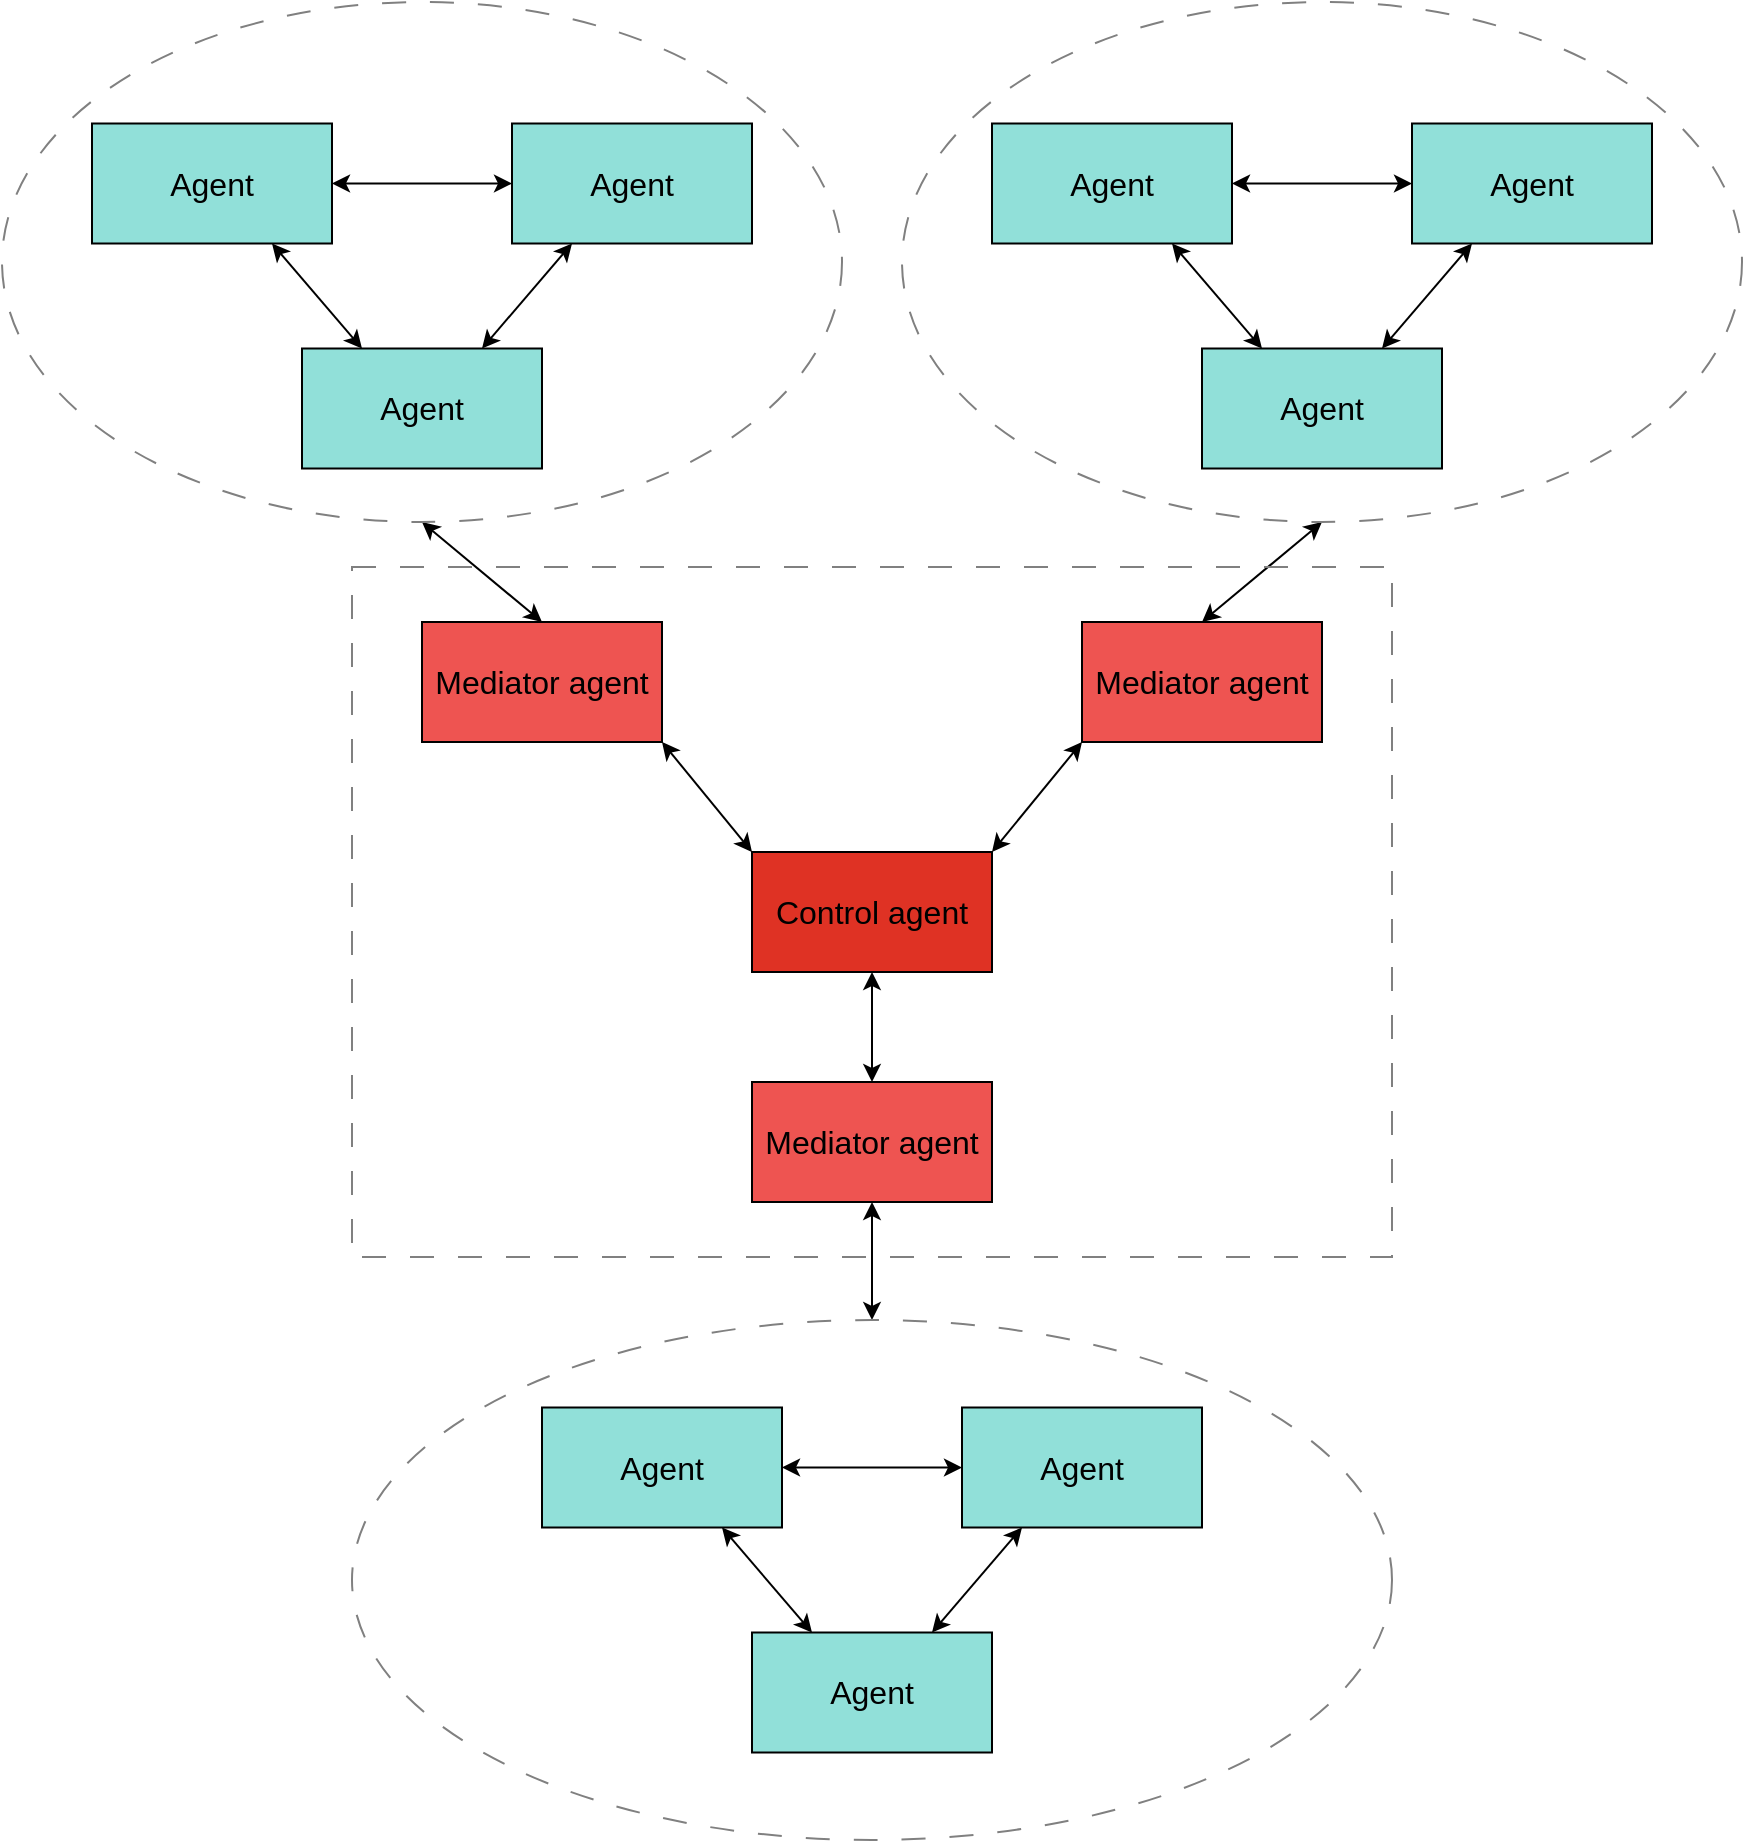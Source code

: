 <mxfile>
    <diagram id="uaAGMhYaLc_CeuGyEuUz" name="Page-1">
        <mxGraphModel dx="4988" dy="1022" grid="1" gridSize="10" guides="1" tooltips="1" connect="1" arrows="1" fold="1" page="1" pageScale="1" pageWidth="827" pageHeight="1169" math="0" shadow="0">
            <root>
                <mxCell id="0"/>
                <mxCell id="1" parent="0"/>
                <mxCell id="71" style="edgeStyle=none;html=1;exitX=0.5;exitY=1;exitDx=0;exitDy=0;entryX=0.5;entryY=0;entryDx=0;entryDy=0;startArrow=classic;startFill=1;" edge="1" parent="1" source="62" target="10">
                    <mxGeometry relative="1" as="geometry"/>
                </mxCell>
                <mxCell id="73" style="edgeStyle=none;html=1;exitX=0.5;exitY=1;exitDx=0;exitDy=0;entryX=0.5;entryY=0;entryDx=0;entryDy=0;startArrow=classic;startFill=1;" edge="1" parent="1" source="24" target="9">
                    <mxGeometry relative="1" as="geometry"/>
                </mxCell>
                <mxCell id="74" style="edgeStyle=none;html=1;exitX=0.5;exitY=1;exitDx=0;exitDy=0;entryX=0.5;entryY=0;entryDx=0;entryDy=0;startArrow=classic;startFill=1;" edge="1" parent="1" source="8" target="52">
                    <mxGeometry relative="1" as="geometry"/>
                </mxCell>
                <mxCell id="18" value="" style="rounded=0;whiteSpace=wrap;html=1;strokeColor=#808080;fillColor=none;dashed=1;dashPattern=12 12;" vertex="1" parent="1">
                    <mxGeometry x="625" y="502.5" width="520" height="345" as="geometry"/>
                </mxCell>
                <mxCell id="11" value="" style="group" vertex="1" connectable="0" parent="1">
                    <mxGeometry x="660" y="530" width="450" height="290" as="geometry"/>
                </mxCell>
                <mxCell id="13" style="edgeStyle=none;html=1;exitX=1;exitY=0;exitDx=0;exitDy=0;entryX=0;entryY=1;entryDx=0;entryDy=0;startArrow=classic;startFill=1;" edge="1" parent="11" source="6" target="10">
                    <mxGeometry relative="1" as="geometry"/>
                </mxCell>
                <mxCell id="14" style="edgeStyle=none;html=1;exitX=0.5;exitY=1;exitDx=0;exitDy=0;entryX=0.5;entryY=0;entryDx=0;entryDy=0;startArrow=classic;startFill=1;" edge="1" parent="11" source="6" target="8">
                    <mxGeometry relative="1" as="geometry"/>
                </mxCell>
                <mxCell id="6" value="Control agent" style="rounded=0;whiteSpace=wrap;html=1;fillColor=light-dark(#df3224, #ededed);fontSize=16;" vertex="1" parent="11">
                    <mxGeometry x="165" y="115" width="120" height="60" as="geometry"/>
                </mxCell>
                <mxCell id="8" value="Mediator agent" style="rounded=0;whiteSpace=wrap;html=1;fillColor=light-dark(#ee5451, #ededed);fontSize=16;" vertex="1" parent="11">
                    <mxGeometry x="165" y="230" width="120" height="60" as="geometry"/>
                </mxCell>
                <mxCell id="12" style="edgeStyle=none;html=1;exitX=1;exitY=1;exitDx=0;exitDy=0;entryX=0;entryY=0;entryDx=0;entryDy=0;startArrow=classic;startFill=1;" edge="1" parent="11" source="9" target="6">
                    <mxGeometry relative="1" as="geometry"/>
                </mxCell>
                <mxCell id="9" value="Mediator agent" style="rounded=0;whiteSpace=wrap;html=1;fillColor=light-dark(#ee5451, #ededed);fontSize=16;" vertex="1" parent="11">
                    <mxGeometry width="120" height="60" as="geometry"/>
                </mxCell>
                <mxCell id="10" value="Mediator agent" style="rounded=0;whiteSpace=wrap;html=1;fillColor=light-dark(#ee5451, #ededed);flipV=1;fontSize=16;" vertex="1" parent="11">
                    <mxGeometry x="330" width="120" height="60" as="geometry"/>
                </mxCell>
                <mxCell id="52" value="" style="ellipse;whiteSpace=wrap;html=1;pointerEvents=0;align=center;verticalAlign=top;fontFamily=Helvetica;fontSize=12;fontColor=default;fillColor=none;gradientColor=none;strokeColor=#808080;dashed=1;dashPattern=12 12;" vertex="1" parent="1">
                    <mxGeometry x="625" y="879" width="520" height="260" as="geometry"/>
                </mxCell>
                <mxCell id="53" value="" style="group;fontSize=16;" vertex="1" connectable="0" parent="1">
                    <mxGeometry x="720" y="922.75" width="330" height="172.5" as="geometry"/>
                </mxCell>
                <mxCell id="54" value="Agent" style="rounded=0;whiteSpace=wrap;html=1;fillColor=light-dark(#91e0d9, #ededed);fontSize=16;" vertex="1" parent="53">
                    <mxGeometry width="120" height="60" as="geometry"/>
                </mxCell>
                <mxCell id="55" value="Agent" style="rounded=0;whiteSpace=wrap;html=1;fillColor=light-dark(#91e0d9, #ededed);fontSize=16;" vertex="1" parent="53">
                    <mxGeometry x="210" width="120" height="60" as="geometry"/>
                </mxCell>
                <mxCell id="56" value="Agent" style="rounded=0;whiteSpace=wrap;html=1;fillColor=light-dark(#91e0d9, #ededed);fontSize=16;" vertex="1" parent="53">
                    <mxGeometry x="105" y="112.5" width="120" height="60" as="geometry"/>
                </mxCell>
                <mxCell id="57" style="edgeStyle=none;html=1;exitX=0;exitY=0.5;exitDx=0;exitDy=0;entryX=1;entryY=0.5;entryDx=0;entryDy=0;startArrow=classic;startFill=1;" edge="1" parent="53" source="55" target="54">
                    <mxGeometry relative="1" as="geometry"/>
                </mxCell>
                <mxCell id="58" style="edgeStyle=none;html=1;exitX=0.75;exitY=1;exitDx=0;exitDy=0;entryX=0.25;entryY=0;entryDx=0;entryDy=0;startArrow=classic;startFill=1;" edge="1" parent="53" source="54" target="56">
                    <mxGeometry relative="1" as="geometry"/>
                </mxCell>
                <mxCell id="59" style="edgeStyle=none;html=1;exitX=0.25;exitY=1;exitDx=0;exitDy=0;entryX=0.75;entryY=0;entryDx=0;entryDy=0;startArrow=classic;startFill=1;" edge="1" parent="53" source="55" target="56">
                    <mxGeometry relative="1" as="geometry"/>
                </mxCell>
                <mxCell id="61" value="" style="group" vertex="1" connectable="0" parent="1">
                    <mxGeometry x="900" y="220" width="420" height="260" as="geometry"/>
                </mxCell>
                <mxCell id="62" value="" style="ellipse;whiteSpace=wrap;html=1;pointerEvents=0;align=center;verticalAlign=top;fontFamily=Helvetica;fontSize=12;fontColor=default;fillColor=none;gradientColor=none;strokeColor=#808080;dashed=1;dashPattern=12 12;" vertex="1" parent="61">
                    <mxGeometry width="420" height="260" as="geometry"/>
                </mxCell>
                <mxCell id="63" value="" style="group" vertex="1" connectable="0" parent="61">
                    <mxGeometry x="45" y="60.75" width="330" height="172.5" as="geometry"/>
                </mxCell>
                <mxCell id="64" value="Agent" style="rounded=0;whiteSpace=wrap;html=1;fillColor=light-dark(#91e0d9, #ededed);fontSize=16;" vertex="1" parent="63">
                    <mxGeometry width="120" height="60" as="geometry"/>
                </mxCell>
                <mxCell id="65" value="Agent" style="rounded=0;whiteSpace=wrap;html=1;fillColor=light-dark(#91e0d9, #ededed);fontSize=16;" vertex="1" parent="63">
                    <mxGeometry x="210" width="120" height="60" as="geometry"/>
                </mxCell>
                <mxCell id="66" value="Agent" style="rounded=0;whiteSpace=wrap;html=1;fillColor=light-dark(#91e0d9, #ededed);fontSize=16;" vertex="1" parent="63">
                    <mxGeometry x="105" y="112.5" width="120" height="60" as="geometry"/>
                </mxCell>
                <mxCell id="67" style="edgeStyle=none;html=1;exitX=0;exitY=0.5;exitDx=0;exitDy=0;entryX=1;entryY=0.5;entryDx=0;entryDy=0;startArrow=classic;startFill=1;" edge="1" parent="63" source="65" target="64">
                    <mxGeometry relative="1" as="geometry"/>
                </mxCell>
                <mxCell id="68" style="edgeStyle=none;html=1;exitX=0.75;exitY=1;exitDx=0;exitDy=0;entryX=0.25;entryY=0;entryDx=0;entryDy=0;startArrow=classic;startFill=1;" edge="1" parent="63" source="64" target="66">
                    <mxGeometry relative="1" as="geometry"/>
                </mxCell>
                <mxCell id="69" style="edgeStyle=none;html=1;exitX=0.25;exitY=1;exitDx=0;exitDy=0;entryX=0.75;entryY=0;entryDx=0;entryDy=0;startArrow=classic;startFill=1;" edge="1" parent="63" source="65" target="66">
                    <mxGeometry relative="1" as="geometry"/>
                </mxCell>
                <mxCell id="24" value="" style="ellipse;whiteSpace=wrap;html=1;pointerEvents=0;align=center;verticalAlign=top;fontFamily=Helvetica;fontSize=12;fontColor=default;fillColor=none;gradientColor=none;strokeColor=#808080;dashed=1;dashPattern=12 12;" vertex="1" parent="1">
                    <mxGeometry x="450" y="220" width="420" height="260" as="geometry"/>
                </mxCell>
                <mxCell id="25" value="" style="group" vertex="1" connectable="0" parent="1">
                    <mxGeometry x="495" y="280.75" width="330" height="172.5" as="geometry"/>
                </mxCell>
                <mxCell id="3" value="Agent" style="rounded=0;whiteSpace=wrap;html=1;fillColor=light-dark(#91e0d9, #ededed);fontSize=16;" vertex="1" parent="25">
                    <mxGeometry width="120" height="60" as="geometry"/>
                </mxCell>
                <mxCell id="4" value="Agent" style="rounded=0;whiteSpace=wrap;html=1;fillColor=light-dark(#91e0d9, #ededed);fontSize=16;" vertex="1" parent="25">
                    <mxGeometry x="210" width="120" height="60" as="geometry"/>
                </mxCell>
                <mxCell id="5" value="Agent" style="rounded=0;whiteSpace=wrap;html=1;fillColor=light-dark(#91e0d9, #ededed);fontSize=16;" vertex="1" parent="25">
                    <mxGeometry x="105" y="112.5" width="120" height="60" as="geometry"/>
                </mxCell>
                <mxCell id="23" style="edgeStyle=none;html=1;exitX=0;exitY=0.5;exitDx=0;exitDy=0;entryX=1;entryY=0.5;entryDx=0;entryDy=0;startArrow=classic;startFill=1;" edge="1" parent="25" source="4" target="3">
                    <mxGeometry relative="1" as="geometry"/>
                </mxCell>
                <mxCell id="21" style="edgeStyle=none;html=1;exitX=0.75;exitY=1;exitDx=0;exitDy=0;entryX=0.25;entryY=0;entryDx=0;entryDy=0;startArrow=classic;startFill=1;" edge="1" parent="25" source="3" target="5">
                    <mxGeometry relative="1" as="geometry"/>
                </mxCell>
                <mxCell id="22" style="edgeStyle=none;html=1;exitX=0.25;exitY=1;exitDx=0;exitDy=0;entryX=0.75;entryY=0;entryDx=0;entryDy=0;startArrow=classic;startFill=1;" edge="1" parent="25" source="4" target="5">
                    <mxGeometry relative="1" as="geometry"/>
                </mxCell>
            </root>
        </mxGraphModel>
    </diagram>
</mxfile>